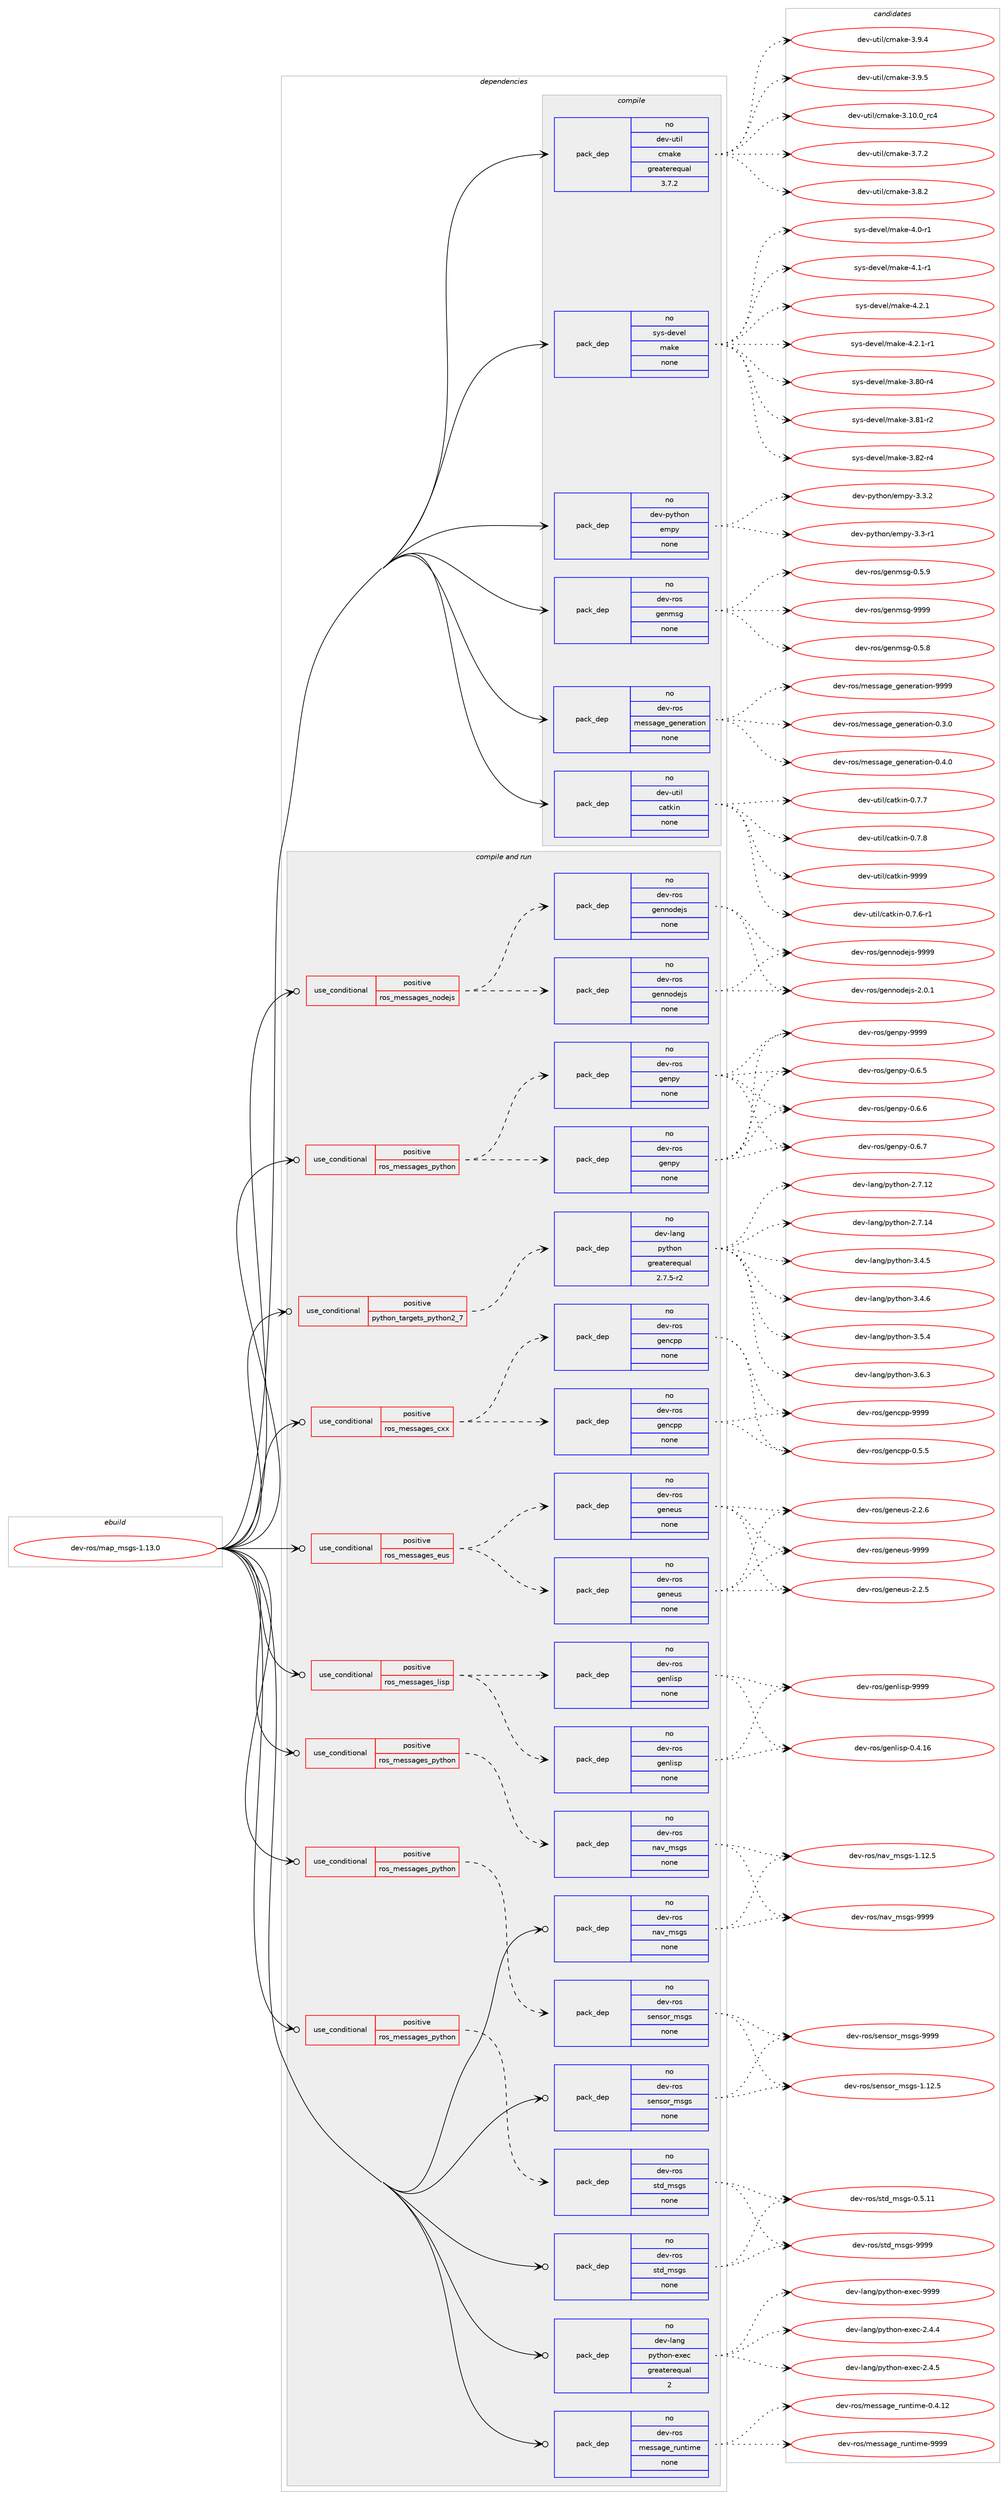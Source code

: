 digraph prolog {

# *************
# Graph options
# *************

newrank=true;
concentrate=true;
compound=true;
graph [rankdir=LR,fontname=Helvetica,fontsize=10,ranksep=1.5];#, ranksep=2.5, nodesep=0.2];
edge  [arrowhead=vee];
node  [fontname=Helvetica,fontsize=10];

# **********
# The ebuild
# **********

subgraph cluster_leftcol {
color=gray;
rank=same;
label=<<i>ebuild</i>>;
id [label="dev-ros/map_msgs-1.13.0", color=red, width=4, href="../dev-ros/map_msgs-1.13.0.svg"];
}

# ****************
# The dependencies
# ****************

subgraph cluster_midcol {
color=gray;
label=<<i>dependencies</i>>;
subgraph cluster_compile {
fillcolor="#eeeeee";
style=filled;
label=<<i>compile</i>>;
subgraph pack154264 {
dependency203944 [label=<<TABLE BORDER="0" CELLBORDER="1" CELLSPACING="0" CELLPADDING="4" WIDTH="220"><TR><TD ROWSPAN="6" CELLPADDING="30">pack_dep</TD></TR><TR><TD WIDTH="110">no</TD></TR><TR><TD>dev-python</TD></TR><TR><TD>empy</TD></TR><TR><TD>none</TD></TR><TR><TD></TD></TR></TABLE>>, shape=none, color=blue];
}
id:e -> dependency203944:w [weight=20,style="solid",arrowhead="vee"];
subgraph pack154265 {
dependency203945 [label=<<TABLE BORDER="0" CELLBORDER="1" CELLSPACING="0" CELLPADDING="4" WIDTH="220"><TR><TD ROWSPAN="6" CELLPADDING="30">pack_dep</TD></TR><TR><TD WIDTH="110">no</TD></TR><TR><TD>dev-ros</TD></TR><TR><TD>genmsg</TD></TR><TR><TD>none</TD></TR><TR><TD></TD></TR></TABLE>>, shape=none, color=blue];
}
id:e -> dependency203945:w [weight=20,style="solid",arrowhead="vee"];
subgraph pack154266 {
dependency203946 [label=<<TABLE BORDER="0" CELLBORDER="1" CELLSPACING="0" CELLPADDING="4" WIDTH="220"><TR><TD ROWSPAN="6" CELLPADDING="30">pack_dep</TD></TR><TR><TD WIDTH="110">no</TD></TR><TR><TD>dev-ros</TD></TR><TR><TD>message_generation</TD></TR><TR><TD>none</TD></TR><TR><TD></TD></TR></TABLE>>, shape=none, color=blue];
}
id:e -> dependency203946:w [weight=20,style="solid",arrowhead="vee"];
subgraph pack154267 {
dependency203947 [label=<<TABLE BORDER="0" CELLBORDER="1" CELLSPACING="0" CELLPADDING="4" WIDTH="220"><TR><TD ROWSPAN="6" CELLPADDING="30">pack_dep</TD></TR><TR><TD WIDTH="110">no</TD></TR><TR><TD>dev-util</TD></TR><TR><TD>catkin</TD></TR><TR><TD>none</TD></TR><TR><TD></TD></TR></TABLE>>, shape=none, color=blue];
}
id:e -> dependency203947:w [weight=20,style="solid",arrowhead="vee"];
subgraph pack154268 {
dependency203948 [label=<<TABLE BORDER="0" CELLBORDER="1" CELLSPACING="0" CELLPADDING="4" WIDTH="220"><TR><TD ROWSPAN="6" CELLPADDING="30">pack_dep</TD></TR><TR><TD WIDTH="110">no</TD></TR><TR><TD>dev-util</TD></TR><TR><TD>cmake</TD></TR><TR><TD>greaterequal</TD></TR><TR><TD>3.7.2</TD></TR></TABLE>>, shape=none, color=blue];
}
id:e -> dependency203948:w [weight=20,style="solid",arrowhead="vee"];
subgraph pack154269 {
dependency203949 [label=<<TABLE BORDER="0" CELLBORDER="1" CELLSPACING="0" CELLPADDING="4" WIDTH="220"><TR><TD ROWSPAN="6" CELLPADDING="30">pack_dep</TD></TR><TR><TD WIDTH="110">no</TD></TR><TR><TD>sys-devel</TD></TR><TR><TD>make</TD></TR><TR><TD>none</TD></TR><TR><TD></TD></TR></TABLE>>, shape=none, color=blue];
}
id:e -> dependency203949:w [weight=20,style="solid",arrowhead="vee"];
}
subgraph cluster_compileandrun {
fillcolor="#eeeeee";
style=filled;
label=<<i>compile and run</i>>;
subgraph cond45693 {
dependency203950 [label=<<TABLE BORDER="0" CELLBORDER="1" CELLSPACING="0" CELLPADDING="4"><TR><TD ROWSPAN="3" CELLPADDING="10">use_conditional</TD></TR><TR><TD>positive</TD></TR><TR><TD>python_targets_python2_7</TD></TR></TABLE>>, shape=none, color=red];
subgraph pack154270 {
dependency203951 [label=<<TABLE BORDER="0" CELLBORDER="1" CELLSPACING="0" CELLPADDING="4" WIDTH="220"><TR><TD ROWSPAN="6" CELLPADDING="30">pack_dep</TD></TR><TR><TD WIDTH="110">no</TD></TR><TR><TD>dev-lang</TD></TR><TR><TD>python</TD></TR><TR><TD>greaterequal</TD></TR><TR><TD>2.7.5-r2</TD></TR></TABLE>>, shape=none, color=blue];
}
dependency203950:e -> dependency203951:w [weight=20,style="dashed",arrowhead="vee"];
}
id:e -> dependency203950:w [weight=20,style="solid",arrowhead="odotvee"];
subgraph cond45694 {
dependency203952 [label=<<TABLE BORDER="0" CELLBORDER="1" CELLSPACING="0" CELLPADDING="4"><TR><TD ROWSPAN="3" CELLPADDING="10">use_conditional</TD></TR><TR><TD>positive</TD></TR><TR><TD>ros_messages_cxx</TD></TR></TABLE>>, shape=none, color=red];
subgraph pack154271 {
dependency203953 [label=<<TABLE BORDER="0" CELLBORDER="1" CELLSPACING="0" CELLPADDING="4" WIDTH="220"><TR><TD ROWSPAN="6" CELLPADDING="30">pack_dep</TD></TR><TR><TD WIDTH="110">no</TD></TR><TR><TD>dev-ros</TD></TR><TR><TD>gencpp</TD></TR><TR><TD>none</TD></TR><TR><TD></TD></TR></TABLE>>, shape=none, color=blue];
}
dependency203952:e -> dependency203953:w [weight=20,style="dashed",arrowhead="vee"];
subgraph pack154272 {
dependency203954 [label=<<TABLE BORDER="0" CELLBORDER="1" CELLSPACING="0" CELLPADDING="4" WIDTH="220"><TR><TD ROWSPAN="6" CELLPADDING="30">pack_dep</TD></TR><TR><TD WIDTH="110">no</TD></TR><TR><TD>dev-ros</TD></TR><TR><TD>gencpp</TD></TR><TR><TD>none</TD></TR><TR><TD></TD></TR></TABLE>>, shape=none, color=blue];
}
dependency203952:e -> dependency203954:w [weight=20,style="dashed",arrowhead="vee"];
}
id:e -> dependency203952:w [weight=20,style="solid",arrowhead="odotvee"];
subgraph cond45695 {
dependency203955 [label=<<TABLE BORDER="0" CELLBORDER="1" CELLSPACING="0" CELLPADDING="4"><TR><TD ROWSPAN="3" CELLPADDING="10">use_conditional</TD></TR><TR><TD>positive</TD></TR><TR><TD>ros_messages_eus</TD></TR></TABLE>>, shape=none, color=red];
subgraph pack154273 {
dependency203956 [label=<<TABLE BORDER="0" CELLBORDER="1" CELLSPACING="0" CELLPADDING="4" WIDTH="220"><TR><TD ROWSPAN="6" CELLPADDING="30">pack_dep</TD></TR><TR><TD WIDTH="110">no</TD></TR><TR><TD>dev-ros</TD></TR><TR><TD>geneus</TD></TR><TR><TD>none</TD></TR><TR><TD></TD></TR></TABLE>>, shape=none, color=blue];
}
dependency203955:e -> dependency203956:w [weight=20,style="dashed",arrowhead="vee"];
subgraph pack154274 {
dependency203957 [label=<<TABLE BORDER="0" CELLBORDER="1" CELLSPACING="0" CELLPADDING="4" WIDTH="220"><TR><TD ROWSPAN="6" CELLPADDING="30">pack_dep</TD></TR><TR><TD WIDTH="110">no</TD></TR><TR><TD>dev-ros</TD></TR><TR><TD>geneus</TD></TR><TR><TD>none</TD></TR><TR><TD></TD></TR></TABLE>>, shape=none, color=blue];
}
dependency203955:e -> dependency203957:w [weight=20,style="dashed",arrowhead="vee"];
}
id:e -> dependency203955:w [weight=20,style="solid",arrowhead="odotvee"];
subgraph cond45696 {
dependency203958 [label=<<TABLE BORDER="0" CELLBORDER="1" CELLSPACING="0" CELLPADDING="4"><TR><TD ROWSPAN="3" CELLPADDING="10">use_conditional</TD></TR><TR><TD>positive</TD></TR><TR><TD>ros_messages_lisp</TD></TR></TABLE>>, shape=none, color=red];
subgraph pack154275 {
dependency203959 [label=<<TABLE BORDER="0" CELLBORDER="1" CELLSPACING="0" CELLPADDING="4" WIDTH="220"><TR><TD ROWSPAN="6" CELLPADDING="30">pack_dep</TD></TR><TR><TD WIDTH="110">no</TD></TR><TR><TD>dev-ros</TD></TR><TR><TD>genlisp</TD></TR><TR><TD>none</TD></TR><TR><TD></TD></TR></TABLE>>, shape=none, color=blue];
}
dependency203958:e -> dependency203959:w [weight=20,style="dashed",arrowhead="vee"];
subgraph pack154276 {
dependency203960 [label=<<TABLE BORDER="0" CELLBORDER="1" CELLSPACING="0" CELLPADDING="4" WIDTH="220"><TR><TD ROWSPAN="6" CELLPADDING="30">pack_dep</TD></TR><TR><TD WIDTH="110">no</TD></TR><TR><TD>dev-ros</TD></TR><TR><TD>genlisp</TD></TR><TR><TD>none</TD></TR><TR><TD></TD></TR></TABLE>>, shape=none, color=blue];
}
dependency203958:e -> dependency203960:w [weight=20,style="dashed",arrowhead="vee"];
}
id:e -> dependency203958:w [weight=20,style="solid",arrowhead="odotvee"];
subgraph cond45697 {
dependency203961 [label=<<TABLE BORDER="0" CELLBORDER="1" CELLSPACING="0" CELLPADDING="4"><TR><TD ROWSPAN="3" CELLPADDING="10">use_conditional</TD></TR><TR><TD>positive</TD></TR><TR><TD>ros_messages_nodejs</TD></TR></TABLE>>, shape=none, color=red];
subgraph pack154277 {
dependency203962 [label=<<TABLE BORDER="0" CELLBORDER="1" CELLSPACING="0" CELLPADDING="4" WIDTH="220"><TR><TD ROWSPAN="6" CELLPADDING="30">pack_dep</TD></TR><TR><TD WIDTH="110">no</TD></TR><TR><TD>dev-ros</TD></TR><TR><TD>gennodejs</TD></TR><TR><TD>none</TD></TR><TR><TD></TD></TR></TABLE>>, shape=none, color=blue];
}
dependency203961:e -> dependency203962:w [weight=20,style="dashed",arrowhead="vee"];
subgraph pack154278 {
dependency203963 [label=<<TABLE BORDER="0" CELLBORDER="1" CELLSPACING="0" CELLPADDING="4" WIDTH="220"><TR><TD ROWSPAN="6" CELLPADDING="30">pack_dep</TD></TR><TR><TD WIDTH="110">no</TD></TR><TR><TD>dev-ros</TD></TR><TR><TD>gennodejs</TD></TR><TR><TD>none</TD></TR><TR><TD></TD></TR></TABLE>>, shape=none, color=blue];
}
dependency203961:e -> dependency203963:w [weight=20,style="dashed",arrowhead="vee"];
}
id:e -> dependency203961:w [weight=20,style="solid",arrowhead="odotvee"];
subgraph cond45698 {
dependency203964 [label=<<TABLE BORDER="0" CELLBORDER="1" CELLSPACING="0" CELLPADDING="4"><TR><TD ROWSPAN="3" CELLPADDING="10">use_conditional</TD></TR><TR><TD>positive</TD></TR><TR><TD>ros_messages_python</TD></TR></TABLE>>, shape=none, color=red];
subgraph pack154279 {
dependency203965 [label=<<TABLE BORDER="0" CELLBORDER="1" CELLSPACING="0" CELLPADDING="4" WIDTH="220"><TR><TD ROWSPAN="6" CELLPADDING="30">pack_dep</TD></TR><TR><TD WIDTH="110">no</TD></TR><TR><TD>dev-ros</TD></TR><TR><TD>genpy</TD></TR><TR><TD>none</TD></TR><TR><TD></TD></TR></TABLE>>, shape=none, color=blue];
}
dependency203964:e -> dependency203965:w [weight=20,style="dashed",arrowhead="vee"];
subgraph pack154280 {
dependency203966 [label=<<TABLE BORDER="0" CELLBORDER="1" CELLSPACING="0" CELLPADDING="4" WIDTH="220"><TR><TD ROWSPAN="6" CELLPADDING="30">pack_dep</TD></TR><TR><TD WIDTH="110">no</TD></TR><TR><TD>dev-ros</TD></TR><TR><TD>genpy</TD></TR><TR><TD>none</TD></TR><TR><TD></TD></TR></TABLE>>, shape=none, color=blue];
}
dependency203964:e -> dependency203966:w [weight=20,style="dashed",arrowhead="vee"];
}
id:e -> dependency203964:w [weight=20,style="solid",arrowhead="odotvee"];
subgraph cond45699 {
dependency203967 [label=<<TABLE BORDER="0" CELLBORDER="1" CELLSPACING="0" CELLPADDING="4"><TR><TD ROWSPAN="3" CELLPADDING="10">use_conditional</TD></TR><TR><TD>positive</TD></TR><TR><TD>ros_messages_python</TD></TR></TABLE>>, shape=none, color=red];
subgraph pack154281 {
dependency203968 [label=<<TABLE BORDER="0" CELLBORDER="1" CELLSPACING="0" CELLPADDING="4" WIDTH="220"><TR><TD ROWSPAN="6" CELLPADDING="30">pack_dep</TD></TR><TR><TD WIDTH="110">no</TD></TR><TR><TD>dev-ros</TD></TR><TR><TD>nav_msgs</TD></TR><TR><TD>none</TD></TR><TR><TD></TD></TR></TABLE>>, shape=none, color=blue];
}
dependency203967:e -> dependency203968:w [weight=20,style="dashed",arrowhead="vee"];
}
id:e -> dependency203967:w [weight=20,style="solid",arrowhead="odotvee"];
subgraph cond45700 {
dependency203969 [label=<<TABLE BORDER="0" CELLBORDER="1" CELLSPACING="0" CELLPADDING="4"><TR><TD ROWSPAN="3" CELLPADDING="10">use_conditional</TD></TR><TR><TD>positive</TD></TR><TR><TD>ros_messages_python</TD></TR></TABLE>>, shape=none, color=red];
subgraph pack154282 {
dependency203970 [label=<<TABLE BORDER="0" CELLBORDER="1" CELLSPACING="0" CELLPADDING="4" WIDTH="220"><TR><TD ROWSPAN="6" CELLPADDING="30">pack_dep</TD></TR><TR><TD WIDTH="110">no</TD></TR><TR><TD>dev-ros</TD></TR><TR><TD>sensor_msgs</TD></TR><TR><TD>none</TD></TR><TR><TD></TD></TR></TABLE>>, shape=none, color=blue];
}
dependency203969:e -> dependency203970:w [weight=20,style="dashed",arrowhead="vee"];
}
id:e -> dependency203969:w [weight=20,style="solid",arrowhead="odotvee"];
subgraph cond45701 {
dependency203971 [label=<<TABLE BORDER="0" CELLBORDER="1" CELLSPACING="0" CELLPADDING="4"><TR><TD ROWSPAN="3" CELLPADDING="10">use_conditional</TD></TR><TR><TD>positive</TD></TR><TR><TD>ros_messages_python</TD></TR></TABLE>>, shape=none, color=red];
subgraph pack154283 {
dependency203972 [label=<<TABLE BORDER="0" CELLBORDER="1" CELLSPACING="0" CELLPADDING="4" WIDTH="220"><TR><TD ROWSPAN="6" CELLPADDING="30">pack_dep</TD></TR><TR><TD WIDTH="110">no</TD></TR><TR><TD>dev-ros</TD></TR><TR><TD>std_msgs</TD></TR><TR><TD>none</TD></TR><TR><TD></TD></TR></TABLE>>, shape=none, color=blue];
}
dependency203971:e -> dependency203972:w [weight=20,style="dashed",arrowhead="vee"];
}
id:e -> dependency203971:w [weight=20,style="solid",arrowhead="odotvee"];
subgraph pack154284 {
dependency203973 [label=<<TABLE BORDER="0" CELLBORDER="1" CELLSPACING="0" CELLPADDING="4" WIDTH="220"><TR><TD ROWSPAN="6" CELLPADDING="30">pack_dep</TD></TR><TR><TD WIDTH="110">no</TD></TR><TR><TD>dev-lang</TD></TR><TR><TD>python-exec</TD></TR><TR><TD>greaterequal</TD></TR><TR><TD>2</TD></TR></TABLE>>, shape=none, color=blue];
}
id:e -> dependency203973:w [weight=20,style="solid",arrowhead="odotvee"];
subgraph pack154285 {
dependency203974 [label=<<TABLE BORDER="0" CELLBORDER="1" CELLSPACING="0" CELLPADDING="4" WIDTH="220"><TR><TD ROWSPAN="6" CELLPADDING="30">pack_dep</TD></TR><TR><TD WIDTH="110">no</TD></TR><TR><TD>dev-ros</TD></TR><TR><TD>message_runtime</TD></TR><TR><TD>none</TD></TR><TR><TD></TD></TR></TABLE>>, shape=none, color=blue];
}
id:e -> dependency203974:w [weight=20,style="solid",arrowhead="odotvee"];
subgraph pack154286 {
dependency203975 [label=<<TABLE BORDER="0" CELLBORDER="1" CELLSPACING="0" CELLPADDING="4" WIDTH="220"><TR><TD ROWSPAN="6" CELLPADDING="30">pack_dep</TD></TR><TR><TD WIDTH="110">no</TD></TR><TR><TD>dev-ros</TD></TR><TR><TD>nav_msgs</TD></TR><TR><TD>none</TD></TR><TR><TD></TD></TR></TABLE>>, shape=none, color=blue];
}
id:e -> dependency203975:w [weight=20,style="solid",arrowhead="odotvee"];
subgraph pack154287 {
dependency203976 [label=<<TABLE BORDER="0" CELLBORDER="1" CELLSPACING="0" CELLPADDING="4" WIDTH="220"><TR><TD ROWSPAN="6" CELLPADDING="30">pack_dep</TD></TR><TR><TD WIDTH="110">no</TD></TR><TR><TD>dev-ros</TD></TR><TR><TD>sensor_msgs</TD></TR><TR><TD>none</TD></TR><TR><TD></TD></TR></TABLE>>, shape=none, color=blue];
}
id:e -> dependency203976:w [weight=20,style="solid",arrowhead="odotvee"];
subgraph pack154288 {
dependency203977 [label=<<TABLE BORDER="0" CELLBORDER="1" CELLSPACING="0" CELLPADDING="4" WIDTH="220"><TR><TD ROWSPAN="6" CELLPADDING="30">pack_dep</TD></TR><TR><TD WIDTH="110">no</TD></TR><TR><TD>dev-ros</TD></TR><TR><TD>std_msgs</TD></TR><TR><TD>none</TD></TR><TR><TD></TD></TR></TABLE>>, shape=none, color=blue];
}
id:e -> dependency203977:w [weight=20,style="solid",arrowhead="odotvee"];
}
subgraph cluster_run {
fillcolor="#eeeeee";
style=filled;
label=<<i>run</i>>;
}
}

# **************
# The candidates
# **************

subgraph cluster_choices {
rank=same;
color=gray;
label=<<i>candidates</i>>;

subgraph choice154264 {
color=black;
nodesep=1;
choice1001011184511212111610411111047101109112121455146514511449 [label="dev-python/empy-3.3-r1", color=red, width=4,href="../dev-python/empy-3.3-r1.svg"];
choice1001011184511212111610411111047101109112121455146514650 [label="dev-python/empy-3.3.2", color=red, width=4,href="../dev-python/empy-3.3.2.svg"];
dependency203944:e -> choice1001011184511212111610411111047101109112121455146514511449:w [style=dotted,weight="100"];
dependency203944:e -> choice1001011184511212111610411111047101109112121455146514650:w [style=dotted,weight="100"];
}
subgraph choice154265 {
color=black;
nodesep=1;
choice1001011184511411111547103101110109115103454846534656 [label="dev-ros/genmsg-0.5.8", color=red, width=4,href="../dev-ros/genmsg-0.5.8.svg"];
choice1001011184511411111547103101110109115103454846534657 [label="dev-ros/genmsg-0.5.9", color=red, width=4,href="../dev-ros/genmsg-0.5.9.svg"];
choice10010111845114111115471031011101091151034557575757 [label="dev-ros/genmsg-9999", color=red, width=4,href="../dev-ros/genmsg-9999.svg"];
dependency203945:e -> choice1001011184511411111547103101110109115103454846534656:w [style=dotted,weight="100"];
dependency203945:e -> choice1001011184511411111547103101110109115103454846534657:w [style=dotted,weight="100"];
dependency203945:e -> choice10010111845114111115471031011101091151034557575757:w [style=dotted,weight="100"];
}
subgraph choice154266 {
color=black;
nodesep=1;
choice1001011184511411111547109101115115971031019510310111010111497116105111110454846514648 [label="dev-ros/message_generation-0.3.0", color=red, width=4,href="../dev-ros/message_generation-0.3.0.svg"];
choice1001011184511411111547109101115115971031019510310111010111497116105111110454846524648 [label="dev-ros/message_generation-0.4.0", color=red, width=4,href="../dev-ros/message_generation-0.4.0.svg"];
choice10010111845114111115471091011151159710310195103101110101114971161051111104557575757 [label="dev-ros/message_generation-9999", color=red, width=4,href="../dev-ros/message_generation-9999.svg"];
dependency203946:e -> choice1001011184511411111547109101115115971031019510310111010111497116105111110454846514648:w [style=dotted,weight="100"];
dependency203946:e -> choice1001011184511411111547109101115115971031019510310111010111497116105111110454846524648:w [style=dotted,weight="100"];
dependency203946:e -> choice10010111845114111115471091011151159710310195103101110101114971161051111104557575757:w [style=dotted,weight="100"];
}
subgraph choice154267 {
color=black;
nodesep=1;
choice100101118451171161051084799971161071051104548465546544511449 [label="dev-util/catkin-0.7.6-r1", color=red, width=4,href="../dev-util/catkin-0.7.6-r1.svg"];
choice10010111845117116105108479997116107105110454846554655 [label="dev-util/catkin-0.7.7", color=red, width=4,href="../dev-util/catkin-0.7.7.svg"];
choice10010111845117116105108479997116107105110454846554656 [label="dev-util/catkin-0.7.8", color=red, width=4,href="../dev-util/catkin-0.7.8.svg"];
choice100101118451171161051084799971161071051104557575757 [label="dev-util/catkin-9999", color=red, width=4,href="../dev-util/catkin-9999.svg"];
dependency203947:e -> choice100101118451171161051084799971161071051104548465546544511449:w [style=dotted,weight="100"];
dependency203947:e -> choice10010111845117116105108479997116107105110454846554655:w [style=dotted,weight="100"];
dependency203947:e -> choice10010111845117116105108479997116107105110454846554656:w [style=dotted,weight="100"];
dependency203947:e -> choice100101118451171161051084799971161071051104557575757:w [style=dotted,weight="100"];
}
subgraph choice154268 {
color=black;
nodesep=1;
choice1001011184511711610510847991099710710145514649484648951149952 [label="dev-util/cmake-3.10.0_rc4", color=red, width=4,href="../dev-util/cmake-3.10.0_rc4.svg"];
choice10010111845117116105108479910997107101455146554650 [label="dev-util/cmake-3.7.2", color=red, width=4,href="../dev-util/cmake-3.7.2.svg"];
choice10010111845117116105108479910997107101455146564650 [label="dev-util/cmake-3.8.2", color=red, width=4,href="../dev-util/cmake-3.8.2.svg"];
choice10010111845117116105108479910997107101455146574652 [label="dev-util/cmake-3.9.4", color=red, width=4,href="../dev-util/cmake-3.9.4.svg"];
choice10010111845117116105108479910997107101455146574653 [label="dev-util/cmake-3.9.5", color=red, width=4,href="../dev-util/cmake-3.9.5.svg"];
dependency203948:e -> choice1001011184511711610510847991099710710145514649484648951149952:w [style=dotted,weight="100"];
dependency203948:e -> choice10010111845117116105108479910997107101455146554650:w [style=dotted,weight="100"];
dependency203948:e -> choice10010111845117116105108479910997107101455146564650:w [style=dotted,weight="100"];
dependency203948:e -> choice10010111845117116105108479910997107101455146574652:w [style=dotted,weight="100"];
dependency203948:e -> choice10010111845117116105108479910997107101455146574653:w [style=dotted,weight="100"];
}
subgraph choice154269 {
color=black;
nodesep=1;
choice11512111545100101118101108471099710710145514656484511452 [label="sys-devel/make-3.80-r4", color=red, width=4,href="../sys-devel/make-3.80-r4.svg"];
choice11512111545100101118101108471099710710145514656494511450 [label="sys-devel/make-3.81-r2", color=red, width=4,href="../sys-devel/make-3.81-r2.svg"];
choice11512111545100101118101108471099710710145514656504511452 [label="sys-devel/make-3.82-r4", color=red, width=4,href="../sys-devel/make-3.82-r4.svg"];
choice115121115451001011181011084710997107101455246484511449 [label="sys-devel/make-4.0-r1", color=red, width=4,href="../sys-devel/make-4.0-r1.svg"];
choice115121115451001011181011084710997107101455246494511449 [label="sys-devel/make-4.1-r1", color=red, width=4,href="../sys-devel/make-4.1-r1.svg"];
choice115121115451001011181011084710997107101455246504649 [label="sys-devel/make-4.2.1", color=red, width=4,href="../sys-devel/make-4.2.1.svg"];
choice1151211154510010111810110847109971071014552465046494511449 [label="sys-devel/make-4.2.1-r1", color=red, width=4,href="../sys-devel/make-4.2.1-r1.svg"];
dependency203949:e -> choice11512111545100101118101108471099710710145514656484511452:w [style=dotted,weight="100"];
dependency203949:e -> choice11512111545100101118101108471099710710145514656494511450:w [style=dotted,weight="100"];
dependency203949:e -> choice11512111545100101118101108471099710710145514656504511452:w [style=dotted,weight="100"];
dependency203949:e -> choice115121115451001011181011084710997107101455246484511449:w [style=dotted,weight="100"];
dependency203949:e -> choice115121115451001011181011084710997107101455246494511449:w [style=dotted,weight="100"];
dependency203949:e -> choice115121115451001011181011084710997107101455246504649:w [style=dotted,weight="100"];
dependency203949:e -> choice1151211154510010111810110847109971071014552465046494511449:w [style=dotted,weight="100"];
}
subgraph choice154270 {
color=black;
nodesep=1;
choice10010111845108971101034711212111610411111045504655464950 [label="dev-lang/python-2.7.12", color=red, width=4,href="../dev-lang/python-2.7.12.svg"];
choice10010111845108971101034711212111610411111045504655464952 [label="dev-lang/python-2.7.14", color=red, width=4,href="../dev-lang/python-2.7.14.svg"];
choice100101118451089711010347112121116104111110455146524653 [label="dev-lang/python-3.4.5", color=red, width=4,href="../dev-lang/python-3.4.5.svg"];
choice100101118451089711010347112121116104111110455146524654 [label="dev-lang/python-3.4.6", color=red, width=4,href="../dev-lang/python-3.4.6.svg"];
choice100101118451089711010347112121116104111110455146534652 [label="dev-lang/python-3.5.4", color=red, width=4,href="../dev-lang/python-3.5.4.svg"];
choice100101118451089711010347112121116104111110455146544651 [label="dev-lang/python-3.6.3", color=red, width=4,href="../dev-lang/python-3.6.3.svg"];
dependency203951:e -> choice10010111845108971101034711212111610411111045504655464950:w [style=dotted,weight="100"];
dependency203951:e -> choice10010111845108971101034711212111610411111045504655464952:w [style=dotted,weight="100"];
dependency203951:e -> choice100101118451089711010347112121116104111110455146524653:w [style=dotted,weight="100"];
dependency203951:e -> choice100101118451089711010347112121116104111110455146524654:w [style=dotted,weight="100"];
dependency203951:e -> choice100101118451089711010347112121116104111110455146534652:w [style=dotted,weight="100"];
dependency203951:e -> choice100101118451089711010347112121116104111110455146544651:w [style=dotted,weight="100"];
}
subgraph choice154271 {
color=black;
nodesep=1;
choice100101118451141111154710310111099112112454846534653 [label="dev-ros/gencpp-0.5.5", color=red, width=4,href="../dev-ros/gencpp-0.5.5.svg"];
choice1001011184511411111547103101110991121124557575757 [label="dev-ros/gencpp-9999", color=red, width=4,href="../dev-ros/gencpp-9999.svg"];
dependency203953:e -> choice100101118451141111154710310111099112112454846534653:w [style=dotted,weight="100"];
dependency203953:e -> choice1001011184511411111547103101110991121124557575757:w [style=dotted,weight="100"];
}
subgraph choice154272 {
color=black;
nodesep=1;
choice100101118451141111154710310111099112112454846534653 [label="dev-ros/gencpp-0.5.5", color=red, width=4,href="../dev-ros/gencpp-0.5.5.svg"];
choice1001011184511411111547103101110991121124557575757 [label="dev-ros/gencpp-9999", color=red, width=4,href="../dev-ros/gencpp-9999.svg"];
dependency203954:e -> choice100101118451141111154710310111099112112454846534653:w [style=dotted,weight="100"];
dependency203954:e -> choice1001011184511411111547103101110991121124557575757:w [style=dotted,weight="100"];
}
subgraph choice154273 {
color=black;
nodesep=1;
choice1001011184511411111547103101110101117115455046504653 [label="dev-ros/geneus-2.2.5", color=red, width=4,href="../dev-ros/geneus-2.2.5.svg"];
choice1001011184511411111547103101110101117115455046504654 [label="dev-ros/geneus-2.2.6", color=red, width=4,href="../dev-ros/geneus-2.2.6.svg"];
choice10010111845114111115471031011101011171154557575757 [label="dev-ros/geneus-9999", color=red, width=4,href="../dev-ros/geneus-9999.svg"];
dependency203956:e -> choice1001011184511411111547103101110101117115455046504653:w [style=dotted,weight="100"];
dependency203956:e -> choice1001011184511411111547103101110101117115455046504654:w [style=dotted,weight="100"];
dependency203956:e -> choice10010111845114111115471031011101011171154557575757:w [style=dotted,weight="100"];
}
subgraph choice154274 {
color=black;
nodesep=1;
choice1001011184511411111547103101110101117115455046504653 [label="dev-ros/geneus-2.2.5", color=red, width=4,href="../dev-ros/geneus-2.2.5.svg"];
choice1001011184511411111547103101110101117115455046504654 [label="dev-ros/geneus-2.2.6", color=red, width=4,href="../dev-ros/geneus-2.2.6.svg"];
choice10010111845114111115471031011101011171154557575757 [label="dev-ros/geneus-9999", color=red, width=4,href="../dev-ros/geneus-9999.svg"];
dependency203957:e -> choice1001011184511411111547103101110101117115455046504653:w [style=dotted,weight="100"];
dependency203957:e -> choice1001011184511411111547103101110101117115455046504654:w [style=dotted,weight="100"];
dependency203957:e -> choice10010111845114111115471031011101011171154557575757:w [style=dotted,weight="100"];
}
subgraph choice154275 {
color=black;
nodesep=1;
choice100101118451141111154710310111010810511511245484652464954 [label="dev-ros/genlisp-0.4.16", color=red, width=4,href="../dev-ros/genlisp-0.4.16.svg"];
choice10010111845114111115471031011101081051151124557575757 [label="dev-ros/genlisp-9999", color=red, width=4,href="../dev-ros/genlisp-9999.svg"];
dependency203959:e -> choice100101118451141111154710310111010810511511245484652464954:w [style=dotted,weight="100"];
dependency203959:e -> choice10010111845114111115471031011101081051151124557575757:w [style=dotted,weight="100"];
}
subgraph choice154276 {
color=black;
nodesep=1;
choice100101118451141111154710310111010810511511245484652464954 [label="dev-ros/genlisp-0.4.16", color=red, width=4,href="../dev-ros/genlisp-0.4.16.svg"];
choice10010111845114111115471031011101081051151124557575757 [label="dev-ros/genlisp-9999", color=red, width=4,href="../dev-ros/genlisp-9999.svg"];
dependency203960:e -> choice100101118451141111154710310111010810511511245484652464954:w [style=dotted,weight="100"];
dependency203960:e -> choice10010111845114111115471031011101081051151124557575757:w [style=dotted,weight="100"];
}
subgraph choice154277 {
color=black;
nodesep=1;
choice1001011184511411111547103101110110111100101106115455046484649 [label="dev-ros/gennodejs-2.0.1", color=red, width=4,href="../dev-ros/gennodejs-2.0.1.svg"];
choice10010111845114111115471031011101101111001011061154557575757 [label="dev-ros/gennodejs-9999", color=red, width=4,href="../dev-ros/gennodejs-9999.svg"];
dependency203962:e -> choice1001011184511411111547103101110110111100101106115455046484649:w [style=dotted,weight="100"];
dependency203962:e -> choice10010111845114111115471031011101101111001011061154557575757:w [style=dotted,weight="100"];
}
subgraph choice154278 {
color=black;
nodesep=1;
choice1001011184511411111547103101110110111100101106115455046484649 [label="dev-ros/gennodejs-2.0.1", color=red, width=4,href="../dev-ros/gennodejs-2.0.1.svg"];
choice10010111845114111115471031011101101111001011061154557575757 [label="dev-ros/gennodejs-9999", color=red, width=4,href="../dev-ros/gennodejs-9999.svg"];
dependency203963:e -> choice1001011184511411111547103101110110111100101106115455046484649:w [style=dotted,weight="100"];
dependency203963:e -> choice10010111845114111115471031011101101111001011061154557575757:w [style=dotted,weight="100"];
}
subgraph choice154279 {
color=black;
nodesep=1;
choice1001011184511411111547103101110112121454846544653 [label="dev-ros/genpy-0.6.5", color=red, width=4,href="../dev-ros/genpy-0.6.5.svg"];
choice1001011184511411111547103101110112121454846544654 [label="dev-ros/genpy-0.6.6", color=red, width=4,href="../dev-ros/genpy-0.6.6.svg"];
choice1001011184511411111547103101110112121454846544655 [label="dev-ros/genpy-0.6.7", color=red, width=4,href="../dev-ros/genpy-0.6.7.svg"];
choice10010111845114111115471031011101121214557575757 [label="dev-ros/genpy-9999", color=red, width=4,href="../dev-ros/genpy-9999.svg"];
dependency203965:e -> choice1001011184511411111547103101110112121454846544653:w [style=dotted,weight="100"];
dependency203965:e -> choice1001011184511411111547103101110112121454846544654:w [style=dotted,weight="100"];
dependency203965:e -> choice1001011184511411111547103101110112121454846544655:w [style=dotted,weight="100"];
dependency203965:e -> choice10010111845114111115471031011101121214557575757:w [style=dotted,weight="100"];
}
subgraph choice154280 {
color=black;
nodesep=1;
choice1001011184511411111547103101110112121454846544653 [label="dev-ros/genpy-0.6.5", color=red, width=4,href="../dev-ros/genpy-0.6.5.svg"];
choice1001011184511411111547103101110112121454846544654 [label="dev-ros/genpy-0.6.6", color=red, width=4,href="../dev-ros/genpy-0.6.6.svg"];
choice1001011184511411111547103101110112121454846544655 [label="dev-ros/genpy-0.6.7", color=red, width=4,href="../dev-ros/genpy-0.6.7.svg"];
choice10010111845114111115471031011101121214557575757 [label="dev-ros/genpy-9999", color=red, width=4,href="../dev-ros/genpy-9999.svg"];
dependency203966:e -> choice1001011184511411111547103101110112121454846544653:w [style=dotted,weight="100"];
dependency203966:e -> choice1001011184511411111547103101110112121454846544654:w [style=dotted,weight="100"];
dependency203966:e -> choice1001011184511411111547103101110112121454846544655:w [style=dotted,weight="100"];
dependency203966:e -> choice10010111845114111115471031011101121214557575757:w [style=dotted,weight="100"];
}
subgraph choice154281 {
color=black;
nodesep=1;
choice1001011184511411111547110971189510911510311545494649504653 [label="dev-ros/nav_msgs-1.12.5", color=red, width=4,href="../dev-ros/nav_msgs-1.12.5.svg"];
choice100101118451141111154711097118951091151031154557575757 [label="dev-ros/nav_msgs-9999", color=red, width=4,href="../dev-ros/nav_msgs-9999.svg"];
dependency203968:e -> choice1001011184511411111547110971189510911510311545494649504653:w [style=dotted,weight="100"];
dependency203968:e -> choice100101118451141111154711097118951091151031154557575757:w [style=dotted,weight="100"];
}
subgraph choice154282 {
color=black;
nodesep=1;
choice10010111845114111115471151011101151111149510911510311545494649504653 [label="dev-ros/sensor_msgs-1.12.5", color=red, width=4,href="../dev-ros/sensor_msgs-1.12.5.svg"];
choice1001011184511411111547115101110115111114951091151031154557575757 [label="dev-ros/sensor_msgs-9999", color=red, width=4,href="../dev-ros/sensor_msgs-9999.svg"];
dependency203970:e -> choice10010111845114111115471151011101151111149510911510311545494649504653:w [style=dotted,weight="100"];
dependency203970:e -> choice1001011184511411111547115101110115111114951091151031154557575757:w [style=dotted,weight="100"];
}
subgraph choice154283 {
color=black;
nodesep=1;
choice10010111845114111115471151161009510911510311545484653464949 [label="dev-ros/std_msgs-0.5.11", color=red, width=4,href="../dev-ros/std_msgs-0.5.11.svg"];
choice1001011184511411111547115116100951091151031154557575757 [label="dev-ros/std_msgs-9999", color=red, width=4,href="../dev-ros/std_msgs-9999.svg"];
dependency203972:e -> choice10010111845114111115471151161009510911510311545484653464949:w [style=dotted,weight="100"];
dependency203972:e -> choice1001011184511411111547115116100951091151031154557575757:w [style=dotted,weight="100"];
}
subgraph choice154284 {
color=black;
nodesep=1;
choice1001011184510897110103471121211161041111104510112010199455046524652 [label="dev-lang/python-exec-2.4.4", color=red, width=4,href="../dev-lang/python-exec-2.4.4.svg"];
choice1001011184510897110103471121211161041111104510112010199455046524653 [label="dev-lang/python-exec-2.4.5", color=red, width=4,href="../dev-lang/python-exec-2.4.5.svg"];
choice10010111845108971101034711212111610411111045101120101994557575757 [label="dev-lang/python-exec-9999", color=red, width=4,href="../dev-lang/python-exec-9999.svg"];
dependency203973:e -> choice1001011184510897110103471121211161041111104510112010199455046524652:w [style=dotted,weight="100"];
dependency203973:e -> choice1001011184510897110103471121211161041111104510112010199455046524653:w [style=dotted,weight="100"];
dependency203973:e -> choice10010111845108971101034711212111610411111045101120101994557575757:w [style=dotted,weight="100"];
}
subgraph choice154285 {
color=black;
nodesep=1;
choice1001011184511411111547109101115115971031019511411711011610510910145484652464950 [label="dev-ros/message_runtime-0.4.12", color=red, width=4,href="../dev-ros/message_runtime-0.4.12.svg"];
choice100101118451141111154710910111511597103101951141171101161051091014557575757 [label="dev-ros/message_runtime-9999", color=red, width=4,href="../dev-ros/message_runtime-9999.svg"];
dependency203974:e -> choice1001011184511411111547109101115115971031019511411711011610510910145484652464950:w [style=dotted,weight="100"];
dependency203974:e -> choice100101118451141111154710910111511597103101951141171101161051091014557575757:w [style=dotted,weight="100"];
}
subgraph choice154286 {
color=black;
nodesep=1;
choice1001011184511411111547110971189510911510311545494649504653 [label="dev-ros/nav_msgs-1.12.5", color=red, width=4,href="../dev-ros/nav_msgs-1.12.5.svg"];
choice100101118451141111154711097118951091151031154557575757 [label="dev-ros/nav_msgs-9999", color=red, width=4,href="../dev-ros/nav_msgs-9999.svg"];
dependency203975:e -> choice1001011184511411111547110971189510911510311545494649504653:w [style=dotted,weight="100"];
dependency203975:e -> choice100101118451141111154711097118951091151031154557575757:w [style=dotted,weight="100"];
}
subgraph choice154287 {
color=black;
nodesep=1;
choice10010111845114111115471151011101151111149510911510311545494649504653 [label="dev-ros/sensor_msgs-1.12.5", color=red, width=4,href="../dev-ros/sensor_msgs-1.12.5.svg"];
choice1001011184511411111547115101110115111114951091151031154557575757 [label="dev-ros/sensor_msgs-9999", color=red, width=4,href="../dev-ros/sensor_msgs-9999.svg"];
dependency203976:e -> choice10010111845114111115471151011101151111149510911510311545494649504653:w [style=dotted,weight="100"];
dependency203976:e -> choice1001011184511411111547115101110115111114951091151031154557575757:w [style=dotted,weight="100"];
}
subgraph choice154288 {
color=black;
nodesep=1;
choice10010111845114111115471151161009510911510311545484653464949 [label="dev-ros/std_msgs-0.5.11", color=red, width=4,href="../dev-ros/std_msgs-0.5.11.svg"];
choice1001011184511411111547115116100951091151031154557575757 [label="dev-ros/std_msgs-9999", color=red, width=4,href="../dev-ros/std_msgs-9999.svg"];
dependency203977:e -> choice10010111845114111115471151161009510911510311545484653464949:w [style=dotted,weight="100"];
dependency203977:e -> choice1001011184511411111547115116100951091151031154557575757:w [style=dotted,weight="100"];
}
}

}
